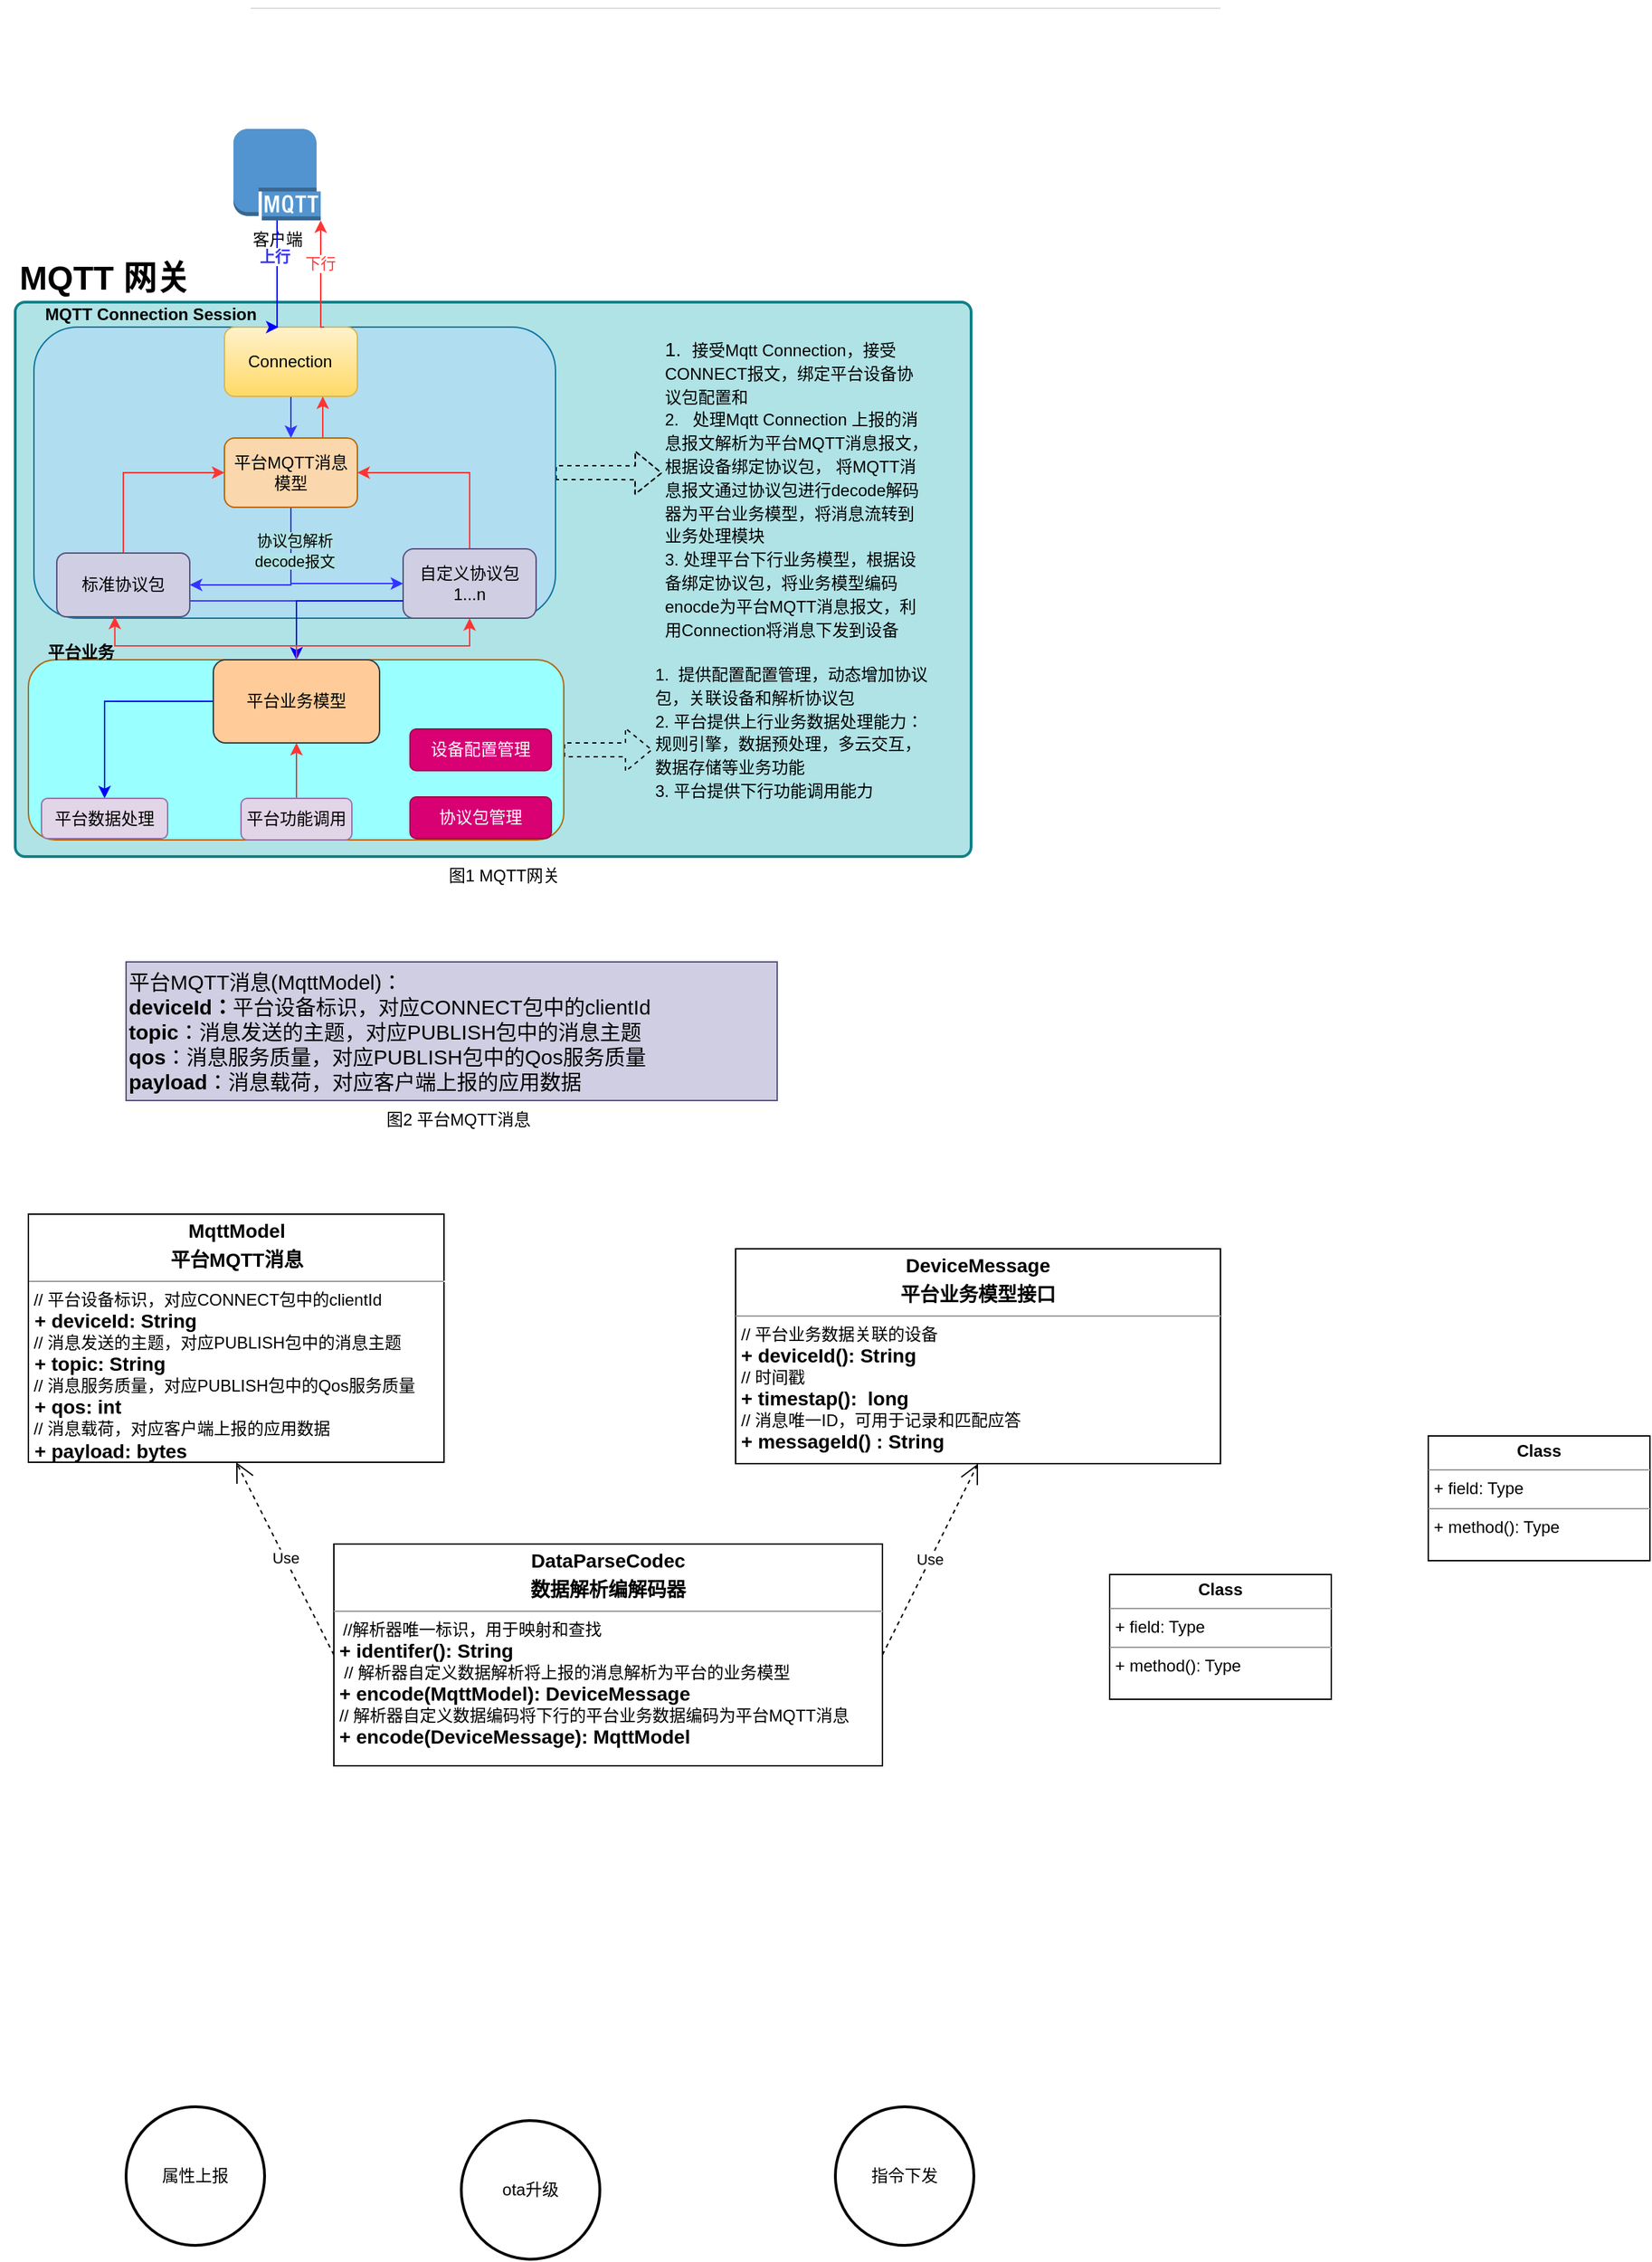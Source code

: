 <mxfile version="21.6.2" type="github">
  <diagram id="iBte2pI2jz2rYQuNefFY" name="第 1 页">
    <mxGraphModel dx="954" dy="616" grid="1" gridSize="10" guides="1" tooltips="1" connect="1" arrows="1" fold="1" page="1" pageScale="1" pageWidth="827" pageHeight="1169" math="0" shadow="0">
      <root>
        <mxCell id="0" />
        <mxCell id="1" parent="0" />
        <mxCell id="woK0yzQSYLWEiJonhJk_-3" value="客户端" style="outlineConnect=0;dashed=0;verticalLabelPosition=bottom;verticalAlign=top;align=center;html=1;shape=mxgraph.aws3.mqtt_protocol;fillColor=#5294CF;gradientColor=none;" parent="1" vertex="1">
          <mxGeometry x="417.5" y="327" width="63" height="66" as="geometry" />
        </mxCell>
        <mxCell id="woK0yzQSYLWEiJonhJk_-5" value="" style="rounded=1;whiteSpace=wrap;html=1;absoluteArcSize=1;arcSize=14;strokeWidth=2;fillColor=#b0e3e6;strokeColor=#0e8088;" parent="1" vertex="1">
          <mxGeometry x="260" y="452" width="690" height="400" as="geometry" />
        </mxCell>
        <mxCell id="woK0yzQSYLWEiJonhJk_-6" value="&lt;b&gt;&lt;font style=&quot;font-size: 24px;&quot;&gt;MQTT 网关&lt;/font&gt;&lt;/b&gt;" style="text;html=1;strokeColor=none;fillColor=none;align=center;verticalAlign=middle;whiteSpace=wrap;rounded=0;" parent="1" vertex="1">
          <mxGeometry x="249" y="417" width="151" height="35" as="geometry" />
        </mxCell>
        <mxCell id="woK0yzQSYLWEiJonhJk_-31" style="edgeStyle=orthogonalEdgeStyle;rounded=0;orthogonalLoop=1;jettySize=auto;html=1;entryX=0;entryY=0.5;entryDx=0;entryDy=0;shape=flexArrow;dashed=1;exitX=1;exitY=0.5;exitDx=0;exitDy=0;" parent="1" source="woK0yzQSYLWEiJonhJk_-7" target="woK0yzQSYLWEiJonhJk_-26" edge="1">
          <mxGeometry relative="1" as="geometry" />
        </mxCell>
        <mxCell id="woK0yzQSYLWEiJonhJk_-7" value="" style="rounded=1;whiteSpace=wrap;html=1;fillColor=#b1ddf0;strokeColor=#10739e;" parent="1" vertex="1">
          <mxGeometry x="273.5" y="470" width="376.5" height="210" as="geometry" />
        </mxCell>
        <mxCell id="woK0yzQSYLWEiJonhJk_-9" value="&lt;b&gt;MQTT Connection Session&lt;/b&gt;" style="text;html=1;strokeColor=none;fillColor=none;align=center;verticalAlign=middle;whiteSpace=wrap;rounded=0;" parent="1" vertex="1">
          <mxGeometry x="278" y="446" width="160" height="29" as="geometry" />
        </mxCell>
        <mxCell id="woK0yzQSYLWEiJonhJk_-37" style="edgeStyle=orthogonalEdgeStyle;rounded=0;orthogonalLoop=1;jettySize=auto;html=1;entryX=0.5;entryY=0;entryDx=0;entryDy=0;strokeColor=#3333FF;" parent="1" source="woK0yzQSYLWEiJonhJk_-10" target="woK0yzQSYLWEiJonhJk_-35" edge="1">
          <mxGeometry relative="1" as="geometry" />
        </mxCell>
        <mxCell id="woK0yzQSYLWEiJonhJk_-10" value="" style="rounded=1;whiteSpace=wrap;html=1;fillColor=#fff2cc;strokeColor=#d6b656;gradientColor=#ffd966;" parent="1" vertex="1">
          <mxGeometry x="411" y="470" width="96" height="50" as="geometry" />
        </mxCell>
        <mxCell id="woK0yzQSYLWEiJonhJk_-72" style="edgeStyle=orthogonalEdgeStyle;rounded=0;orthogonalLoop=1;jettySize=auto;html=1;entryX=1;entryY=1;entryDx=0;entryDy=0;entryPerimeter=0;strokeColor=#FF3333;exitX=0.75;exitY=0;exitDx=0;exitDy=0;" parent="1" source="woK0yzQSYLWEiJonhJk_-10" target="woK0yzQSYLWEiJonhJk_-3" edge="1">
          <mxGeometry relative="1" as="geometry">
            <Array as="points">
              <mxPoint x="480" y="470" />
            </Array>
          </mxGeometry>
        </mxCell>
        <mxCell id="QxR6OnLQPa4rLAfjmDMy-38" value="&lt;font color=&quot;#ff3333&quot;&gt;下行&lt;/font&gt;" style="edgeLabel;html=1;align=center;verticalAlign=middle;resizable=0;points=[];" vertex="1" connectable="0" parent="woK0yzQSYLWEiJonhJk_-72">
          <mxGeometry x="0.245" y="2" relative="1" as="geometry">
            <mxPoint x="1" y="1" as="offset" />
          </mxGeometry>
        </mxCell>
        <mxCell id="woK0yzQSYLWEiJonhJk_-11" value="Connection" style="text;html=1;strokeColor=none;fillColor=none;align=center;verticalAlign=middle;whiteSpace=wrap;rounded=0;" parent="1" vertex="1">
          <mxGeometry x="417.5" y="480" width="81" height="30" as="geometry" />
        </mxCell>
        <mxCell id="woK0yzQSYLWEiJonhJk_-13" style="edgeStyle=orthogonalEdgeStyle;rounded=0;orthogonalLoop=1;jettySize=auto;html=1;strokeColor=#0000FF;" parent="1" source="woK0yzQSYLWEiJonhJk_-3" edge="1">
          <mxGeometry relative="1" as="geometry">
            <mxPoint x="450" y="470" as="targetPoint" />
            <Array as="points">
              <mxPoint x="449" y="440" />
              <mxPoint x="449" y="440" />
            </Array>
          </mxGeometry>
        </mxCell>
        <mxCell id="woK0yzQSYLWEiJonhJk_-14" value="&lt;b&gt;&lt;font color=&quot;#3333ff&quot;&gt;上行&lt;/font&gt;&lt;/b&gt;" style="edgeLabel;html=1;align=center;verticalAlign=middle;resizable=0;points=[];" parent="woK0yzQSYLWEiJonhJk_-13" vertex="1" connectable="0">
          <mxGeometry x="-0.337" y="-2" relative="1" as="geometry">
            <mxPoint as="offset" />
          </mxGeometry>
        </mxCell>
        <mxCell id="woK0yzQSYLWEiJonhJk_-51" style="edgeStyle=orthogonalEdgeStyle;rounded=0;orthogonalLoop=1;jettySize=auto;html=1;exitX=1;exitY=0.75;exitDx=0;exitDy=0;strokeColor=#3333FF;entryX=0.5;entryY=0;entryDx=0;entryDy=0;" parent="1" source="woK0yzQSYLWEiJonhJk_-15" target="woK0yzQSYLWEiJonhJk_-55" edge="1">
          <mxGeometry relative="1" as="geometry">
            <mxPoint x="470" y="710" as="targetPoint" />
          </mxGeometry>
        </mxCell>
        <mxCell id="woK0yzQSYLWEiJonhJk_-69" style="edgeStyle=orthogonalEdgeStyle;rounded=0;orthogonalLoop=1;jettySize=auto;html=1;entryX=0;entryY=0.5;entryDx=0;entryDy=0;exitX=0.5;exitY=0;exitDx=0;exitDy=0;strokeColor=#FF3333;" parent="1" source="woK0yzQSYLWEiJonhJk_-15" target="woK0yzQSYLWEiJonhJk_-35" edge="1">
          <mxGeometry relative="1" as="geometry" />
        </mxCell>
        <mxCell id="woK0yzQSYLWEiJonhJk_-15" value="标准协议包" style="rounded=1;whiteSpace=wrap;html=1;fillColor=#d0cee2;strokeColor=#56517e;" parent="1" vertex="1">
          <mxGeometry x="290" y="633" width="96" height="46" as="geometry" />
        </mxCell>
        <mxCell id="woK0yzQSYLWEiJonhJk_-70" style="edgeStyle=orthogonalEdgeStyle;rounded=0;orthogonalLoop=1;jettySize=auto;html=1;entryX=1;entryY=0.5;entryDx=0;entryDy=0;exitX=0.5;exitY=0;exitDx=0;exitDy=0;strokeColor=#FF3333;" parent="1" source="woK0yzQSYLWEiJonhJk_-16" target="woK0yzQSYLWEiJonhJk_-35" edge="1">
          <mxGeometry relative="1" as="geometry" />
        </mxCell>
        <mxCell id="woK0yzQSYLWEiJonhJk_-16" value="自定义协议包&lt;br&gt;1...n" style="rounded=1;whiteSpace=wrap;html=1;fillColor=#d0cee2;strokeColor=#56517e;" parent="1" vertex="1">
          <mxGeometry x="540" y="630" width="96" height="50" as="geometry" />
        </mxCell>
        <mxCell id="woK0yzQSYLWEiJonhJk_-50" style="edgeStyle=orthogonalEdgeStyle;rounded=0;orthogonalLoop=1;jettySize=auto;html=1;exitX=0;exitY=0.75;exitDx=0;exitDy=0;entryX=0.5;entryY=0;entryDx=0;entryDy=0;strokeColor=#0000FF;" parent="1" source="woK0yzQSYLWEiJonhJk_-16" target="woK0yzQSYLWEiJonhJk_-55" edge="1">
          <mxGeometry relative="1" as="geometry" />
        </mxCell>
        <mxCell id="woK0yzQSYLWEiJonhJk_-25" value="" style="shape=line;strokeColor=#dddddd;" parent="1" vertex="1">
          <mxGeometry x="430" y="235" width="700" height="10" as="geometry" />
        </mxCell>
        <mxCell id="woK0yzQSYLWEiJonhJk_-26" value="&lt;span style=&quot;background-color: rgb(176, 227, 230);&quot;&gt;1.&amp;nbsp; &lt;font style=&quot;font-size: 12px;&quot;&gt;接受Mqtt Connection，接受CONNECT报文，绑定平台设备协议包配置和&lt;/font&gt;&lt;br&gt;&lt;span style=&quot;font-family: Arial, Helvetica; font-size: 12px; text-align: center;&quot;&gt;2.&amp;nbsp; &amp;nbsp;处理Mqtt Connection 上报的消息报文解析为平台MQTT消息报文，根据设备绑定协议包，&lt;/span&gt;&lt;span style=&quot;font-family: Arial, Helvetica; font-size: 12px; text-align: center;&quot;&gt;&amp;nbsp;将MQTT消息报文通过协议包进行decode解码器为平台业务模型，将消息流转到业务处理模块&lt;br&gt;3. 处理平台下行业务模型，根据设备绑定协议包，将业务模型编码enocde为平台MQTT消息报文，利用Connection将消息下发到设备&lt;br&gt;&lt;/span&gt;&lt;/span&gt;" style="strokeColor=none;fillColor=none;whiteSpace=wrap;html=1;align=left;verticalAlign=top;fontSize=14;" parent="1" vertex="1">
          <mxGeometry x="727" y="470.5" width="193" height="209.5" as="geometry" />
        </mxCell>
        <mxCell id="woK0yzQSYLWEiJonhJk_-42" style="edgeStyle=orthogonalEdgeStyle;rounded=0;orthogonalLoop=1;jettySize=auto;html=1;entryX=1;entryY=0.5;entryDx=0;entryDy=0;exitX=0.5;exitY=1;exitDx=0;exitDy=0;strokeColor=#3333FF;" parent="1" source="woK0yzQSYLWEiJonhJk_-35" target="woK0yzQSYLWEiJonhJk_-15" edge="1">
          <mxGeometry relative="1" as="geometry" />
        </mxCell>
        <mxCell id="woK0yzQSYLWEiJonhJk_-43" style="edgeStyle=orthogonalEdgeStyle;rounded=0;orthogonalLoop=1;jettySize=auto;html=1;entryX=0;entryY=0.5;entryDx=0;entryDy=0;exitX=0.5;exitY=1;exitDx=0;exitDy=0;strokeColor=#3333FF;" parent="1" source="woK0yzQSYLWEiJonhJk_-35" target="woK0yzQSYLWEiJonhJk_-16" edge="1">
          <mxGeometry relative="1" as="geometry" />
        </mxCell>
        <mxCell id="woK0yzQSYLWEiJonhJk_-62" style="edgeStyle=orthogonalEdgeStyle;rounded=0;orthogonalLoop=1;jettySize=auto;html=1;entryX=0;entryY=0.5;entryDx=0;entryDy=0;shape=flexArrow;dashed=1;exitX=1;exitY=0.5;exitDx=0;exitDy=0;" parent="1" source="woK0yzQSYLWEiJonhJk_-32" target="woK0yzQSYLWEiJonhJk_-61" edge="1">
          <mxGeometry relative="1" as="geometry">
            <mxPoint x="650" y="767" as="sourcePoint" />
          </mxGeometry>
        </mxCell>
        <mxCell id="woK0yzQSYLWEiJonhJk_-32" value="" style="rounded=1;whiteSpace=wrap;html=1;fillColor=#99FFFF;strokeColor=#b46504;" parent="1" vertex="1">
          <mxGeometry x="269.5" y="710" width="386.5" height="130" as="geometry" />
        </mxCell>
        <mxCell id="woK0yzQSYLWEiJonhJk_-71" style="edgeStyle=orthogonalEdgeStyle;rounded=0;orthogonalLoop=1;jettySize=auto;html=1;entryX=0.5;entryY=1;entryDx=0;entryDy=0;strokeColor=#FF3333;" parent="1" edge="1">
          <mxGeometry relative="1" as="geometry">
            <mxPoint x="482" y="550" as="sourcePoint" />
            <mxPoint x="482" y="520" as="targetPoint" />
          </mxGeometry>
        </mxCell>
        <mxCell id="woK0yzQSYLWEiJonhJk_-35" value="平台MQTT消息&lt;br&gt;模型" style="rounded=1;whiteSpace=wrap;html=1;fillColor=#fad7ac;strokeColor=#b46504;" parent="1" vertex="1">
          <mxGeometry x="411" y="550" width="96" height="50" as="geometry" />
        </mxCell>
        <mxCell id="woK0yzQSYLWEiJonhJk_-45" value="&lt;span style=&quot;color: rgb(0, 0, 0); font-family: Arial, Helvetica; font-size: 11px; font-style: normal; font-variant-ligatures: normal; font-variant-caps: normal; font-weight: 400; letter-spacing: normal; orphans: 2; text-align: center; text-indent: 0px; text-transform: none; widows: 2; word-spacing: 0px; -webkit-text-stroke-width: 0px; text-decoration-thickness: initial; text-decoration-style: initial; text-decoration-color: initial; float: none; display: inline !important; background-color: rgb(176, 227, 230);&quot;&gt;协议包解析decode报文&lt;/span&gt;" style="text;html=1;strokeColor=none;fillColor=none;align=center;verticalAlign=middle;whiteSpace=wrap;rounded=0;" parent="1" vertex="1">
          <mxGeometry x="426" y="616" width="72" height="30" as="geometry" />
        </mxCell>
        <mxCell id="woK0yzQSYLWEiJonhJk_-58" style="edgeStyle=orthogonalEdgeStyle;rounded=0;orthogonalLoop=1;jettySize=auto;html=1;exitX=0;exitY=0.5;exitDx=0;exitDy=0;strokeColor=#0000FF;" parent="1" source="woK0yzQSYLWEiJonhJk_-55" target="woK0yzQSYLWEiJonhJk_-57" edge="1">
          <mxGeometry relative="1" as="geometry" />
        </mxCell>
        <mxCell id="woK0yzQSYLWEiJonhJk_-67" style="edgeStyle=orthogonalEdgeStyle;rounded=0;orthogonalLoop=1;jettySize=auto;html=1;entryX=0.5;entryY=1;entryDx=0;entryDy=0;exitX=0.5;exitY=0;exitDx=0;exitDy=0;strokeColor=#FF3333;" parent="1" source="woK0yzQSYLWEiJonhJk_-55" target="woK0yzQSYLWEiJonhJk_-16" edge="1">
          <mxGeometry relative="1" as="geometry">
            <Array as="points">
              <mxPoint x="463" y="700" />
              <mxPoint x="588" y="700" />
            </Array>
          </mxGeometry>
        </mxCell>
        <mxCell id="woK0yzQSYLWEiJonhJk_-68" style="edgeStyle=orthogonalEdgeStyle;rounded=0;orthogonalLoop=1;jettySize=auto;html=1;entryX=0.155;entryY=0.995;entryDx=0;entryDy=0;entryPerimeter=0;strokeColor=#FF3333;" parent="1" source="woK0yzQSYLWEiJonhJk_-55" target="woK0yzQSYLWEiJonhJk_-7" edge="1">
          <mxGeometry relative="1" as="geometry">
            <Array as="points">
              <mxPoint x="463" y="700" />
              <mxPoint x="332" y="700" />
            </Array>
          </mxGeometry>
        </mxCell>
        <mxCell id="woK0yzQSYLWEiJonhJk_-55" value="平台业务模型" style="rounded=1;whiteSpace=wrap;html=1;fillColor=#ffcc99;strokeColor=#36393d;" parent="1" vertex="1">
          <mxGeometry x="403" y="710" width="120" height="60" as="geometry" />
        </mxCell>
        <mxCell id="woK0yzQSYLWEiJonhJk_-56" value="&lt;b&gt;平台业务&lt;/b&gt;" style="text;html=1;strokeColor=none;fillColor=none;align=center;verticalAlign=middle;whiteSpace=wrap;rounded=0;" parent="1" vertex="1">
          <mxGeometry x="273.5" y="690" width="66.5" height="30" as="geometry" />
        </mxCell>
        <mxCell id="woK0yzQSYLWEiJonhJk_-57" value="平台数据处理" style="rounded=1;whiteSpace=wrap;html=1;fillColor=#e1d5e7;strokeColor=#9673a6;" parent="1" vertex="1">
          <mxGeometry x="279" y="810" width="91" height="29" as="geometry" />
        </mxCell>
        <mxCell id="woK0yzQSYLWEiJonhJk_-60" style="edgeStyle=orthogonalEdgeStyle;rounded=0;orthogonalLoop=1;jettySize=auto;html=1;entryX=0.5;entryY=1;entryDx=0;entryDy=0;exitX=0.5;exitY=0;exitDx=0;exitDy=0;strokeColor=#FF3333;" parent="1" source="woK0yzQSYLWEiJonhJk_-59" target="woK0yzQSYLWEiJonhJk_-55" edge="1">
          <mxGeometry relative="1" as="geometry" />
        </mxCell>
        <mxCell id="woK0yzQSYLWEiJonhJk_-59" value="平台功能调用" style="rounded=1;whiteSpace=wrap;html=1;fillColor=#e1d5e7;strokeColor=#9673a6;" parent="1" vertex="1">
          <mxGeometry x="423" y="810" width="80" height="30" as="geometry" />
        </mxCell>
        <mxCell id="woK0yzQSYLWEiJonhJk_-61" value="&lt;span style=&quot;background-color: rgb(176, 227, 230);&quot;&gt;&lt;span style=&quot;font-family: Arial, Helvetica; font-size: 12px; text-align: center;&quot;&gt;1.&amp;nbsp; 提供配置配置管理，动态增加协议包，关联设备和解析协议包&lt;br&gt;2. 平台提供上行业务数据处理能力：规则引擎，数据预处理，多云交互，数据存储等业务功能&lt;br&gt;3. 平台提供下行功能调用能力&lt;br&gt;&lt;br&gt;&lt;/span&gt;&lt;/span&gt;" style="strokeColor=none;fillColor=none;whiteSpace=wrap;html=1;align=left;verticalAlign=top;fontSize=14;" parent="1" vertex="1">
          <mxGeometry x="720" y="705" width="200" height="140" as="geometry" />
        </mxCell>
        <mxCell id="woK0yzQSYLWEiJonhJk_-64" value="属性上报" style="strokeWidth=2;html=1;shape=mxgraph.flowchart.start_2;whiteSpace=wrap;" parent="1" vertex="1">
          <mxGeometry x="340" y="1754" width="100" height="100" as="geometry" />
        </mxCell>
        <mxCell id="woK0yzQSYLWEiJonhJk_-65" value="ota升级" style="strokeWidth=2;html=1;shape=mxgraph.flowchart.start_2;whiteSpace=wrap;" parent="1" vertex="1">
          <mxGeometry x="582" y="1764" width="100" height="100" as="geometry" />
        </mxCell>
        <mxCell id="woK0yzQSYLWEiJonhJk_-66" value="指令下发" style="strokeWidth=2;html=1;shape=mxgraph.flowchart.start_2;whiteSpace=wrap;" parent="1" vertex="1">
          <mxGeometry x="852" y="1754" width="100" height="100" as="geometry" />
        </mxCell>
        <mxCell id="j2j0sg28cAgT2Ne_cbJ5-1" value="协议包管理" style="rounded=1;whiteSpace=wrap;html=1;fillColor=#d80073;strokeColor=#A50040;fontColor=#ffffff;" parent="1" vertex="1">
          <mxGeometry x="545" y="809" width="102" height="30" as="geometry" />
        </mxCell>
        <mxCell id="QxR6OnLQPa4rLAfjmDMy-37" value="设备配置管理" style="rounded=1;whiteSpace=wrap;html=1;fillColor=#d80073;strokeColor=#A50040;fontColor=#ffffff;" vertex="1" parent="1">
          <mxGeometry x="545" y="760" width="102" height="30" as="geometry" />
        </mxCell>
        <mxCell id="QxR6OnLQPa4rLAfjmDMy-39" value="图1 MQTT网关" style="text;html=1;strokeColor=none;fillColor=none;align=center;verticalAlign=middle;whiteSpace=wrap;rounded=0;" vertex="1" parent="1">
          <mxGeometry x="566" y="852" width="94" height="28" as="geometry" />
        </mxCell>
        <mxCell id="QxR6OnLQPa4rLAfjmDMy-44" value="&lt;span style=&quot;font-size: 15px; background-color: rgb(208, 206, 226);&quot;&gt;平台MQTT消息(MqttModel)：&lt;br&gt;&lt;b&gt;deviceId：&lt;/b&gt;平台设备标识，对应CONNECT包中的clientId&lt;br&gt;&lt;b&gt;topic&lt;/b&gt;：消息发送的主题，对应PUBLISH包中的消息主题&lt;br&gt;&lt;b&gt;qos&lt;/b&gt;：消息服务质量，对应PUBLISH包中的Qos服务质量&lt;br&gt;&lt;b&gt;payload&lt;/b&gt;：消息载荷，对应客户端上报的应用数据&lt;/span&gt;" style="text;html=1;align=left;verticalAlign=middle;whiteSpace=wrap;rounded=0;fillColor=#D0CEE2;strokeColor=#56517e;" vertex="1" parent="1">
          <mxGeometry x="340" y="928" width="470" height="100" as="geometry" />
        </mxCell>
        <mxCell id="QxR6OnLQPa4rLAfjmDMy-45" value="图2 平台MQTT消息" style="text;html=1;strokeColor=none;fillColor=none;align=center;verticalAlign=middle;whiteSpace=wrap;rounded=0;" vertex="1" parent="1">
          <mxGeometry x="525" y="1027" width="110" height="30" as="geometry" />
        </mxCell>
        <mxCell id="QxR6OnLQPa4rLAfjmDMy-47" value="&lt;p style=&quot;text-align: center; margin: 4px 0px 0px; font-size: 14px;&quot;&gt;&lt;b style=&quot;&quot;&gt;&lt;font style=&quot;font-size: 14px;&quot;&gt;DataParseCodec&lt;/font&gt;&lt;/b&gt;&lt;/p&gt;&lt;p style=&quot;text-align: center; margin: 4px 0px 0px; font-size: 14px;&quot;&gt;&lt;b style=&quot;&quot;&gt;&lt;font style=&quot;font-size: 14px;&quot;&gt;数据解析编解码器&lt;/font&gt;&lt;/b&gt;&lt;br&gt;&lt;/p&gt;&lt;hr size=&quot;1&quot;&gt;&amp;nbsp; //解析器唯一标识，用于映射和查找&lt;br&gt;&lt;p style=&quot;margin:0px;margin-left:4px;&quot;&gt;&lt;b&gt;&lt;font style=&quot;font-size: 14px;&quot;&gt;+ identifer(): String&amp;nbsp;&lt;/font&gt;&lt;/b&gt;&amp;nbsp;&lt;/p&gt;&lt;p style=&quot;margin:0px;margin-left:4px;&quot;&gt;&amp;nbsp;// 解析器自定义数据解析将上报的消息解析为平台的业务模型&lt;br&gt;&lt;b&gt;&lt;font style=&quot;font-size: 14px;&quot;&gt;+ encode(MqttModel): DeviceMessage&amp;nbsp;&lt;/font&gt;&lt;/b&gt;&lt;/p&gt;&lt;p style=&quot;margin:0px;margin-left:4px;&quot;&gt;// 解析器自定义数据编码将下行的平台业务数据编码为平台MQTT消息&lt;br&gt;&lt;/p&gt;&lt;p style=&quot;margin:0px;margin-left:4px;&quot;&gt;&lt;b&gt;&lt;font style=&quot;font-size: 14px;&quot;&gt;+ encode(DeviceMessage): MqttModel&amp;nbsp;&lt;/font&gt;&lt;/b&gt;&lt;br&gt;&lt;/p&gt;&lt;p style=&quot;margin:0px;margin-left:4px;&quot;&gt;&lt;br&gt;&lt;/p&gt;&lt;p style=&quot;margin:0px;margin-left:4px;&quot;&gt;&lt;br&gt;&lt;/p&gt;" style="verticalAlign=top;align=left;overflow=fill;fontSize=12;fontFamily=Helvetica;html=1;whiteSpace=wrap;" vertex="1" parent="1">
          <mxGeometry x="490" y="1348" width="396" height="160" as="geometry" />
        </mxCell>
        <mxCell id="QxR6OnLQPa4rLAfjmDMy-48" value="&lt;p style=&quot;text-align: center; margin: 4px 0px 0px; font-size: 14px;&quot;&gt;&lt;b style=&quot;&quot;&gt;&lt;font style=&quot;font-size: 14px;&quot;&gt;DeviceMessage&lt;/font&gt;&lt;/b&gt;&lt;/p&gt;&lt;p style=&quot;text-align: center; margin: 4px 0px 0px; font-size: 14px;&quot;&gt;&lt;b style=&quot;&quot;&gt;&lt;font style=&quot;font-size: 14px;&quot;&gt;平台业务模型接口&lt;/font&gt;&lt;/b&gt;&lt;/p&gt;&lt;hr size=&quot;1&quot;&gt;&lt;p style=&quot;margin:0px;margin-left:4px;&quot;&gt;// 平台业务数据关联的设备&lt;br&gt;&lt;/p&gt;&lt;p style=&quot;margin:0px;margin-left:4px;&quot;&gt;&lt;b&gt;&lt;font style=&quot;font-size: 14px;&quot;&gt;+ deviceId(): String&amp;nbsp;&lt;/font&gt;&lt;/b&gt;&lt;br&gt;// 时间戳&lt;br&gt;&lt;/p&gt;&lt;p style=&quot;margin:0px;margin-left:4px;&quot;&gt;&lt;b&gt;&lt;font style=&quot;font-size: 14px;&quot;&gt;+ timestap():&amp;nbsp; long&amp;nbsp;&lt;/font&gt;&lt;/b&gt;&lt;/p&gt;&lt;p style=&quot;margin:0px;margin-left:4px;&quot;&gt;// 消息唯一ID，可用于记录和匹配应答&lt;br&gt;&lt;/p&gt;&lt;p style=&quot;margin:0px;margin-left:4px;&quot;&gt;&lt;b&gt;&lt;font style=&quot;font-size: 14px;&quot;&gt;+ messageId() : String&amp;nbsp;&lt;/font&gt;&lt;/b&gt;&lt;/p&gt;" style="verticalAlign=top;align=left;overflow=fill;fontSize=12;fontFamily=Helvetica;html=1;whiteSpace=wrap;" vertex="1" parent="1">
          <mxGeometry x="780" y="1135" width="350" height="155" as="geometry" />
        </mxCell>
        <mxCell id="QxR6OnLQPa4rLAfjmDMy-49" value="Use" style="endArrow=open;endSize=12;dashed=1;html=1;rounded=0;exitX=1;exitY=0.5;exitDx=0;exitDy=0;entryX=0.5;entryY=1;entryDx=0;entryDy=0;" edge="1" parent="1" source="QxR6OnLQPa4rLAfjmDMy-47" target="QxR6OnLQPa4rLAfjmDMy-48">
          <mxGeometry width="160" relative="1" as="geometry">
            <mxPoint x="740" y="1230" as="sourcePoint" />
            <mxPoint x="900" y="1230" as="targetPoint" />
          </mxGeometry>
        </mxCell>
        <mxCell id="QxR6OnLQPa4rLAfjmDMy-50" value="&lt;p style=&quot;margin: 4px 0px 0px; text-align: center; font-size: 14px;&quot;&gt;&lt;b style=&quot;&quot;&gt;&lt;font style=&quot;font-size: 14px;&quot;&gt;MqttModel&lt;/font&gt;&lt;/b&gt;&lt;/p&gt;&lt;p style=&quot;margin: 4px 0px 0px; text-align: center; font-size: 14px;&quot;&gt;&lt;b style=&quot;&quot;&gt;&lt;font style=&quot;font-size: 14px;&quot;&gt;平台MQTT消息&lt;/font&gt;&lt;br&gt;&lt;/b&gt;&lt;/p&gt;&lt;hr size=&quot;1&quot;&gt;&amp;nbsp;// 平台设备标识，对应CONNECT包中的clientId&lt;p style=&quot;margin:0px;margin-left:4px;&quot;&gt;&lt;span style=&quot;background-color: initial; font-size: 14px;&quot;&gt;&lt;b&gt;+ deviceId: String&lt;/b&gt;&lt;/span&gt;&lt;br&gt;&lt;/p&gt;&amp;nbsp;// 消息发送的主题，对应PUBLISH包中的消息主题&lt;p style=&quot;margin:0px;margin-left:4px;&quot;&gt;&lt;b&gt;&lt;font style=&quot;font-size: 14px;&quot;&gt;+ topic: String&lt;/font&gt;&lt;/b&gt;&lt;br&gt;&lt;/p&gt;&amp;nbsp;// 消息服务质量，对应PUBLISH包中的Qos服务质量&lt;p style=&quot;margin: 0px 0px 0px 4px; font-size: 14px;&quot;&gt;&lt;b style=&quot;&quot;&gt;&lt;font style=&quot;font-size: 14px;&quot;&gt;+ qos: int&lt;br&gt;&lt;/font&gt;&lt;/b&gt;&lt;/p&gt;&amp;nbsp;// 消息载荷，对应客户端上报的应用数据&lt;p style=&quot;margin:0px;margin-left:4px;&quot;&gt;&lt;b&gt;&lt;font style=&quot;font-size: 14px;&quot;&gt;+ payload: bytes&lt;/font&gt;&lt;/b&gt;&lt;/p&gt;" style="verticalAlign=top;align=left;overflow=fill;fontSize=12;fontFamily=Helvetica;html=1;whiteSpace=wrap;" vertex="1" parent="1">
          <mxGeometry x="269.5" y="1110" width="300" height="179" as="geometry" />
        </mxCell>
        <mxCell id="QxR6OnLQPa4rLAfjmDMy-51" value="Use" style="endArrow=open;endSize=12;dashed=1;html=1;rounded=0;exitX=0;exitY=0.5;exitDx=0;exitDy=0;entryX=0.5;entryY=1;entryDx=0;entryDy=0;" edge="1" parent="1" source="QxR6OnLQPa4rLAfjmDMy-47" target="QxR6OnLQPa4rLAfjmDMy-50">
          <mxGeometry width="160" relative="1" as="geometry">
            <mxPoint x="232" y="1405" as="sourcePoint" />
            <mxPoint x="390" y="1236" as="targetPoint" />
          </mxGeometry>
        </mxCell>
        <mxCell id="QxR6OnLQPa4rLAfjmDMy-53" value="&lt;p style=&quot;margin:0px;margin-top:4px;text-align:center;&quot;&gt;&lt;b&gt;Class&lt;/b&gt;&lt;/p&gt;&lt;hr size=&quot;1&quot;/&gt;&lt;p style=&quot;margin:0px;margin-left:4px;&quot;&gt;+ field: Type&lt;/p&gt;&lt;hr size=&quot;1&quot;/&gt;&lt;p style=&quot;margin:0px;margin-left:4px;&quot;&gt;+ method(): Type&lt;/p&gt;" style="verticalAlign=top;align=left;overflow=fill;fontSize=12;fontFamily=Helvetica;html=1;whiteSpace=wrap;" vertex="1" parent="1">
          <mxGeometry x="1050" y="1370" width="160" height="90" as="geometry" />
        </mxCell>
        <mxCell id="QxR6OnLQPa4rLAfjmDMy-54" value="&lt;p style=&quot;margin:0px;margin-top:4px;text-align:center;&quot;&gt;&lt;b&gt;Class&lt;/b&gt;&lt;/p&gt;&lt;hr size=&quot;1&quot;/&gt;&lt;p style=&quot;margin:0px;margin-left:4px;&quot;&gt;+ field: Type&lt;/p&gt;&lt;hr size=&quot;1&quot;/&gt;&lt;p style=&quot;margin:0px;margin-left:4px;&quot;&gt;+ method(): Type&lt;/p&gt;" style="verticalAlign=top;align=left;overflow=fill;fontSize=12;fontFamily=Helvetica;html=1;whiteSpace=wrap;" vertex="1" parent="1">
          <mxGeometry x="1280" y="1270" width="160" height="90" as="geometry" />
        </mxCell>
      </root>
    </mxGraphModel>
  </diagram>
</mxfile>
